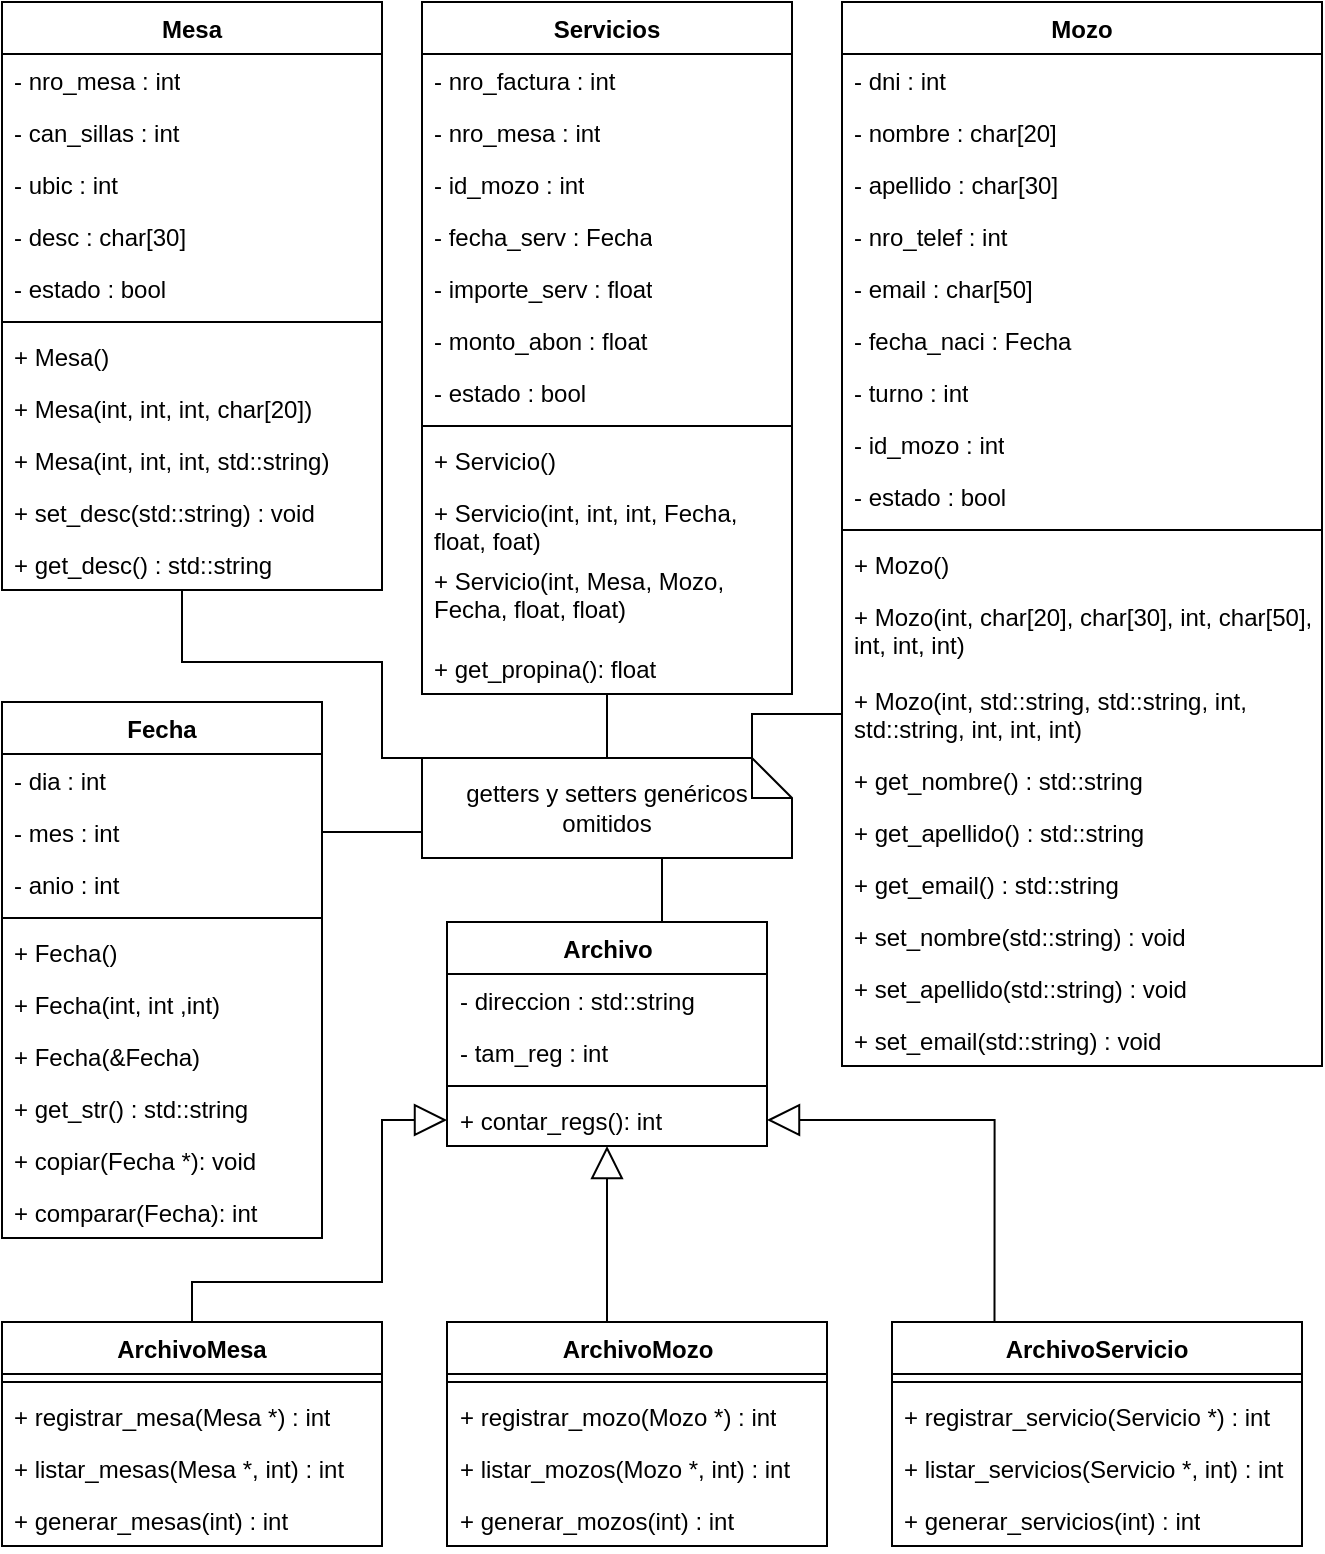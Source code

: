 <mxfile version="27.0.5">
  <diagram id="C5RBs43oDa-KdzZeNtuy" name="Page-1">
    <mxGraphModel dx="1188" dy="708" grid="1" gridSize="10" guides="1" tooltips="1" connect="1" arrows="1" fold="1" page="1" pageScale="1" pageWidth="827" pageHeight="1169" math="0" shadow="0">
      <root>
        <mxCell id="WIyWlLk6GJQsqaUBKTNV-0" />
        <mxCell id="WIyWlLk6GJQsqaUBKTNV-1" parent="WIyWlLk6GJQsqaUBKTNV-0" />
        <mxCell id="6eRX1Ib8_wsgTUHaT6mm-4" value="Mesa" style="swimlane;fontStyle=1;align=center;verticalAlign=top;childLayout=stackLayout;horizontal=1;startSize=26;horizontalStack=0;resizeParent=1;resizeParentMax=0;resizeLast=0;collapsible=1;marginBottom=0;whiteSpace=wrap;html=1;" parent="WIyWlLk6GJQsqaUBKTNV-1" vertex="1">
          <mxGeometry x="90" y="140" width="190" height="294" as="geometry" />
        </mxCell>
        <mxCell id="6eRX1Ib8_wsgTUHaT6mm-5" value="- nro_mesa : int" style="text;strokeColor=none;fillColor=none;align=left;verticalAlign=top;spacingLeft=4;spacingRight=4;overflow=hidden;rotatable=0;points=[[0,0.5],[1,0.5]];portConstraint=eastwest;whiteSpace=wrap;html=1;" parent="6eRX1Ib8_wsgTUHaT6mm-4" vertex="1">
          <mxGeometry y="26" width="190" height="26" as="geometry" />
        </mxCell>
        <mxCell id="6eRX1Ib8_wsgTUHaT6mm-8" value="- can_sillas : int" style="text;strokeColor=none;fillColor=none;align=left;verticalAlign=top;spacingLeft=4;spacingRight=4;overflow=hidden;rotatable=0;points=[[0,0.5],[1,0.5]];portConstraint=eastwest;whiteSpace=wrap;html=1;" parent="6eRX1Ib8_wsgTUHaT6mm-4" vertex="1">
          <mxGeometry y="52" width="190" height="26" as="geometry" />
        </mxCell>
        <mxCell id="6eRX1Ib8_wsgTUHaT6mm-9" value="- ubic : int" style="text;strokeColor=none;fillColor=none;align=left;verticalAlign=top;spacingLeft=4;spacingRight=4;overflow=hidden;rotatable=0;points=[[0,0.5],[1,0.5]];portConstraint=eastwest;whiteSpace=wrap;html=1;" parent="6eRX1Ib8_wsgTUHaT6mm-4" vertex="1">
          <mxGeometry y="78" width="190" height="26" as="geometry" />
        </mxCell>
        <mxCell id="6eRX1Ib8_wsgTUHaT6mm-10" value="- desc : char[30]" style="text;strokeColor=none;fillColor=none;align=left;verticalAlign=top;spacingLeft=4;spacingRight=4;overflow=hidden;rotatable=0;points=[[0,0.5],[1,0.5]];portConstraint=eastwest;whiteSpace=wrap;html=1;" parent="6eRX1Ib8_wsgTUHaT6mm-4" vertex="1">
          <mxGeometry y="104" width="190" height="26" as="geometry" />
        </mxCell>
        <mxCell id="Ps59hAE3gjejq4ruwPgK-1" value="- estado : bool" style="text;strokeColor=none;fillColor=none;align=left;verticalAlign=top;spacingLeft=4;spacingRight=4;overflow=hidden;rotatable=0;points=[[0,0.5],[1,0.5]];portConstraint=eastwest;whiteSpace=wrap;html=1;" vertex="1" parent="6eRX1Ib8_wsgTUHaT6mm-4">
          <mxGeometry y="130" width="190" height="26" as="geometry" />
        </mxCell>
        <mxCell id="6eRX1Ib8_wsgTUHaT6mm-6" value="" style="line;strokeWidth=1;fillColor=none;align=left;verticalAlign=middle;spacingTop=-1;spacingLeft=3;spacingRight=3;rotatable=0;labelPosition=right;points=[];portConstraint=eastwest;strokeColor=inherit;" parent="6eRX1Ib8_wsgTUHaT6mm-4" vertex="1">
          <mxGeometry y="156" width="190" height="8" as="geometry" />
        </mxCell>
        <mxCell id="ePLijicrCCfvKew2fzSt-21" value="+ Mesa()" style="text;strokeColor=none;fillColor=none;align=left;verticalAlign=top;spacingLeft=4;spacingRight=4;overflow=hidden;rotatable=0;points=[[0,0.5],[1,0.5]];portConstraint=eastwest;whiteSpace=wrap;html=1;" parent="6eRX1Ib8_wsgTUHaT6mm-4" vertex="1">
          <mxGeometry y="164" width="190" height="26" as="geometry" />
        </mxCell>
        <mxCell id="6eRX1Ib8_wsgTUHaT6mm-12" value="+ Mesa(int, int, int, char[20])" style="text;strokeColor=none;fillColor=none;align=left;verticalAlign=top;spacingLeft=4;spacingRight=4;overflow=hidden;rotatable=0;points=[[0,0.5],[1,0.5]];portConstraint=eastwest;whiteSpace=wrap;html=1;" parent="6eRX1Ib8_wsgTUHaT6mm-4" vertex="1">
          <mxGeometry y="190" width="190" height="26" as="geometry" />
        </mxCell>
        <mxCell id="6eRX1Ib8_wsgTUHaT6mm-7" value="+ Mesa(int, int, int, std::string)" style="text;strokeColor=none;fillColor=none;align=left;verticalAlign=top;spacingLeft=4;spacingRight=4;overflow=hidden;rotatable=0;points=[[0,0.5],[1,0.5]];portConstraint=eastwest;whiteSpace=wrap;html=1;" parent="6eRX1Ib8_wsgTUHaT6mm-4" vertex="1">
          <mxGeometry y="216" width="190" height="26" as="geometry" />
        </mxCell>
        <mxCell id="ePLijicrCCfvKew2fzSt-29" value="+ set_desc(std::string) : void" style="text;strokeColor=none;fillColor=none;align=left;verticalAlign=top;spacingLeft=4;spacingRight=4;overflow=hidden;rotatable=0;points=[[0,0.5],[1,0.5]];portConstraint=eastwest;whiteSpace=wrap;html=1;" parent="6eRX1Ib8_wsgTUHaT6mm-4" vertex="1">
          <mxGeometry y="242" width="190" height="26" as="geometry" />
        </mxCell>
        <mxCell id="ePLijicrCCfvKew2fzSt-28" value="+ get_desc() : std::string" style="text;strokeColor=none;fillColor=none;align=left;verticalAlign=top;spacingLeft=4;spacingRight=4;overflow=hidden;rotatable=0;points=[[0,0.5],[1,0.5]];portConstraint=eastwest;whiteSpace=wrap;html=1;" parent="6eRX1Ib8_wsgTUHaT6mm-4" vertex="1">
          <mxGeometry y="268" width="190" height="26" as="geometry" />
        </mxCell>
        <mxCell id="vuBcx6geqL2GB_FxBbe_-4" style="edgeStyle=orthogonalEdgeStyle;rounded=0;orthogonalLoop=1;jettySize=auto;html=1;entryX=0;entryY=0.5;entryDx=0;entryDy=0;endArrow=none;startFill=0;exitX=0;exitY=0;exitDx=165;exitDy=0;exitPerimeter=0;" parent="WIyWlLk6GJQsqaUBKTNV-1" source="6eRX1Ib8_wsgTUHaT6mm-14" target="ePLijicrCCfvKew2fzSt-27" edge="1">
          <mxGeometry relative="1" as="geometry">
            <Array as="points">
              <mxPoint x="465" y="496" />
            </Array>
          </mxGeometry>
        </mxCell>
        <mxCell id="6eRX1Ib8_wsgTUHaT6mm-14" value="getters y setters genéricos omitidos" style="shape=note;size=20;whiteSpace=wrap;html=1;" parent="WIyWlLk6GJQsqaUBKTNV-1" vertex="1">
          <mxGeometry x="300" y="518" width="185" height="50" as="geometry" />
        </mxCell>
        <mxCell id="Ps59hAE3gjejq4ruwPgK-4" style="edgeStyle=orthogonalEdgeStyle;rounded=0;orthogonalLoop=1;jettySize=auto;html=1;endArrow=none;startFill=0;" edge="1" parent="WIyWlLk6GJQsqaUBKTNV-1" source="ePLijicrCCfvKew2fzSt-0" target="6eRX1Ib8_wsgTUHaT6mm-14">
          <mxGeometry relative="1" as="geometry" />
        </mxCell>
        <mxCell id="ePLijicrCCfvKew2fzSt-0" value="Servicios" style="swimlane;fontStyle=1;align=center;verticalAlign=top;childLayout=stackLayout;horizontal=1;startSize=26;horizontalStack=0;resizeParent=1;resizeParentMax=0;resizeLast=0;collapsible=1;marginBottom=0;whiteSpace=wrap;html=1;" parent="WIyWlLk6GJQsqaUBKTNV-1" vertex="1">
          <mxGeometry x="300" y="140" width="185" height="346" as="geometry" />
        </mxCell>
        <mxCell id="EA_2zDiLs2bZp8I0szOn-28" value="- nro_factura : int" style="text;strokeColor=none;fillColor=none;align=left;verticalAlign=top;spacingLeft=4;spacingRight=4;overflow=hidden;rotatable=0;points=[[0,0.5],[1,0.5]];portConstraint=eastwest;whiteSpace=wrap;html=1;" parent="ePLijicrCCfvKew2fzSt-0" vertex="1">
          <mxGeometry y="26" width="185" height="26" as="geometry" />
        </mxCell>
        <mxCell id="ePLijicrCCfvKew2fzSt-1" value="- nro_mesa : int" style="text;strokeColor=none;fillColor=none;align=left;verticalAlign=top;spacingLeft=4;spacingRight=4;overflow=hidden;rotatable=0;points=[[0,0.5],[1,0.5]];portConstraint=eastwest;whiteSpace=wrap;html=1;" parent="ePLijicrCCfvKew2fzSt-0" vertex="1">
          <mxGeometry y="52" width="185" height="26" as="geometry" />
        </mxCell>
        <mxCell id="ePLijicrCCfvKew2fzSt-4" value="- id_mozo : int" style="text;strokeColor=none;fillColor=none;align=left;verticalAlign=top;spacingLeft=4;spacingRight=4;overflow=hidden;rotatable=0;points=[[0,0.5],[1,0.5]];portConstraint=eastwest;whiteSpace=wrap;html=1;" parent="ePLijicrCCfvKew2fzSt-0" vertex="1">
          <mxGeometry y="78" width="185" height="26" as="geometry" />
        </mxCell>
        <mxCell id="ePLijicrCCfvKew2fzSt-5" value="- fecha_serv : Fecha" style="text;strokeColor=none;fillColor=none;align=left;verticalAlign=top;spacingLeft=4;spacingRight=4;overflow=hidden;rotatable=0;points=[[0,0.5],[1,0.5]];portConstraint=eastwest;whiteSpace=wrap;html=1;" parent="ePLijicrCCfvKew2fzSt-0" vertex="1">
          <mxGeometry y="104" width="185" height="26" as="geometry" />
        </mxCell>
        <mxCell id="ePLijicrCCfvKew2fzSt-6" value="- importe_serv : float" style="text;strokeColor=none;fillColor=none;align=left;verticalAlign=top;spacingLeft=4;spacingRight=4;overflow=hidden;rotatable=0;points=[[0,0.5],[1,0.5]];portConstraint=eastwest;whiteSpace=wrap;html=1;" parent="ePLijicrCCfvKew2fzSt-0" vertex="1">
          <mxGeometry y="130" width="185" height="26" as="geometry" />
        </mxCell>
        <mxCell id="ePLijicrCCfvKew2fzSt-7" value="- monto_abon : float" style="text;strokeColor=none;fillColor=none;align=left;verticalAlign=top;spacingLeft=4;spacingRight=4;overflow=hidden;rotatable=0;points=[[0,0.5],[1,0.5]];portConstraint=eastwest;whiteSpace=wrap;html=1;" parent="ePLijicrCCfvKew2fzSt-0" vertex="1">
          <mxGeometry y="156" width="185" height="26" as="geometry" />
        </mxCell>
        <mxCell id="Ps59hAE3gjejq4ruwPgK-2" value="- estado : bool" style="text;strokeColor=none;fillColor=none;align=left;verticalAlign=top;spacingLeft=4;spacingRight=4;overflow=hidden;rotatable=0;points=[[0,0.5],[1,0.5]];portConstraint=eastwest;whiteSpace=wrap;html=1;" vertex="1" parent="ePLijicrCCfvKew2fzSt-0">
          <mxGeometry y="182" width="185" height="26" as="geometry" />
        </mxCell>
        <mxCell id="ePLijicrCCfvKew2fzSt-2" value="" style="line;strokeWidth=1;fillColor=none;align=left;verticalAlign=middle;spacingTop=-1;spacingLeft=3;spacingRight=3;rotatable=0;labelPosition=right;points=[];portConstraint=eastwest;strokeColor=inherit;" parent="ePLijicrCCfvKew2fzSt-0" vertex="1">
          <mxGeometry y="208" width="185" height="8" as="geometry" />
        </mxCell>
        <mxCell id="ePLijicrCCfvKew2fzSt-3" value="+ Servicio()" style="text;strokeColor=none;fillColor=none;align=left;verticalAlign=top;spacingLeft=4;spacingRight=4;overflow=hidden;rotatable=0;points=[[0,0.5],[1,0.5]];portConstraint=eastwest;whiteSpace=wrap;html=1;" parent="ePLijicrCCfvKew2fzSt-0" vertex="1">
          <mxGeometry y="216" width="185" height="26" as="geometry" />
        </mxCell>
        <mxCell id="ePLijicrCCfvKew2fzSt-8" value="+ Servicio(int, int, int, Fecha, float, foat)" style="text;strokeColor=none;fillColor=none;align=left;verticalAlign=top;spacingLeft=4;spacingRight=4;overflow=hidden;rotatable=0;points=[[0,0.5],[1,0.5]];portConstraint=eastwest;whiteSpace=wrap;html=1;" parent="ePLijicrCCfvKew2fzSt-0" vertex="1">
          <mxGeometry y="242" width="185" height="34" as="geometry" />
        </mxCell>
        <mxCell id="ePLijicrCCfvKew2fzSt-26" value="+ Servicio(int, Mesa, Mozo, Fecha, float, float)" style="text;strokeColor=none;fillColor=none;align=left;verticalAlign=top;spacingLeft=4;spacingRight=4;overflow=hidden;rotatable=0;points=[[0,0.5],[1,0.5]];portConstraint=eastwest;whiteSpace=wrap;html=1;" parent="ePLijicrCCfvKew2fzSt-0" vertex="1">
          <mxGeometry y="276" width="185" height="44" as="geometry" />
        </mxCell>
        <mxCell id="vuBcx6geqL2GB_FxBbe_-7" value="+ get_propina(): float&amp;nbsp;" style="text;strokeColor=none;fillColor=none;align=left;verticalAlign=top;spacingLeft=4;spacingRight=4;overflow=hidden;rotatable=0;points=[[0,0.5],[1,0.5]];portConstraint=eastwest;whiteSpace=wrap;html=1;" parent="ePLijicrCCfvKew2fzSt-0" vertex="1">
          <mxGeometry y="320" width="185" height="26" as="geometry" />
        </mxCell>
        <mxCell id="ePLijicrCCfvKew2fzSt-10" value="Mozo" style="swimlane;fontStyle=1;align=center;verticalAlign=top;childLayout=stackLayout;horizontal=1;startSize=26;horizontalStack=0;resizeParent=1;resizeParentMax=0;resizeLast=0;collapsible=1;marginBottom=0;whiteSpace=wrap;html=1;" parent="WIyWlLk6GJQsqaUBKTNV-1" vertex="1">
          <mxGeometry x="510" y="140" width="240" height="532" as="geometry" />
        </mxCell>
        <mxCell id="ePLijicrCCfvKew2fzSt-11" value="- dni : int" style="text;strokeColor=none;fillColor=none;align=left;verticalAlign=top;spacingLeft=4;spacingRight=4;overflow=hidden;rotatable=0;points=[[0,0.5],[1,0.5]];portConstraint=eastwest;whiteSpace=wrap;html=1;" parent="ePLijicrCCfvKew2fzSt-10" vertex="1">
          <mxGeometry y="26" width="240" height="26" as="geometry" />
        </mxCell>
        <mxCell id="ePLijicrCCfvKew2fzSt-14" value="- nombre : char[20]" style="text;strokeColor=none;fillColor=none;align=left;verticalAlign=top;spacingLeft=4;spacingRight=4;overflow=hidden;rotatable=0;points=[[0,0.5],[1,0.5]];portConstraint=eastwest;whiteSpace=wrap;html=1;" parent="ePLijicrCCfvKew2fzSt-10" vertex="1">
          <mxGeometry y="52" width="240" height="26" as="geometry" />
        </mxCell>
        <mxCell id="ePLijicrCCfvKew2fzSt-15" value="- apellido : char[30]" style="text;strokeColor=none;fillColor=none;align=left;verticalAlign=top;spacingLeft=4;spacingRight=4;overflow=hidden;rotatable=0;points=[[0,0.5],[1,0.5]];portConstraint=eastwest;whiteSpace=wrap;html=1;" parent="ePLijicrCCfvKew2fzSt-10" vertex="1">
          <mxGeometry y="78" width="240" height="26" as="geometry" />
        </mxCell>
        <mxCell id="ePLijicrCCfvKew2fzSt-16" value="- nro_telef : int" style="text;strokeColor=none;fillColor=none;align=left;verticalAlign=top;spacingLeft=4;spacingRight=4;overflow=hidden;rotatable=0;points=[[0,0.5],[1,0.5]];portConstraint=eastwest;whiteSpace=wrap;html=1;" parent="ePLijicrCCfvKew2fzSt-10" vertex="1">
          <mxGeometry y="104" width="240" height="26" as="geometry" />
        </mxCell>
        <mxCell id="ePLijicrCCfvKew2fzSt-17" value="- email : char[50]" style="text;strokeColor=none;fillColor=none;align=left;verticalAlign=top;spacingLeft=4;spacingRight=4;overflow=hidden;rotatable=0;points=[[0,0.5],[1,0.5]];portConstraint=eastwest;whiteSpace=wrap;html=1;" parent="ePLijicrCCfvKew2fzSt-10" vertex="1">
          <mxGeometry y="130" width="240" height="26" as="geometry" />
        </mxCell>
        <mxCell id="ePLijicrCCfvKew2fzSt-18" value="- fecha_naci : Fecha" style="text;strokeColor=none;fillColor=none;align=left;verticalAlign=top;spacingLeft=4;spacingRight=4;overflow=hidden;rotatable=0;points=[[0,0.5],[1,0.5]];portConstraint=eastwest;whiteSpace=wrap;html=1;" parent="ePLijicrCCfvKew2fzSt-10" vertex="1">
          <mxGeometry y="156" width="240" height="26" as="geometry" />
        </mxCell>
        <mxCell id="ePLijicrCCfvKew2fzSt-19" value="- turno : int" style="text;strokeColor=none;fillColor=none;align=left;verticalAlign=top;spacingLeft=4;spacingRight=4;overflow=hidden;rotatable=0;points=[[0,0.5],[1,0.5]];portConstraint=eastwest;whiteSpace=wrap;html=1;" parent="ePLijicrCCfvKew2fzSt-10" vertex="1">
          <mxGeometry y="182" width="240" height="26" as="geometry" />
        </mxCell>
        <mxCell id="ePLijicrCCfvKew2fzSt-20" value="- id_mozo : int" style="text;strokeColor=none;fillColor=none;align=left;verticalAlign=top;spacingLeft=4;spacingRight=4;overflow=hidden;rotatable=0;points=[[0,0.5],[1,0.5]];portConstraint=eastwest;whiteSpace=wrap;html=1;" parent="ePLijicrCCfvKew2fzSt-10" vertex="1">
          <mxGeometry y="208" width="240" height="26" as="geometry" />
        </mxCell>
        <mxCell id="Ps59hAE3gjejq4ruwPgK-0" value="- estado : bool" style="text;strokeColor=none;fillColor=none;align=left;verticalAlign=top;spacingLeft=4;spacingRight=4;overflow=hidden;rotatable=0;points=[[0,0.5],[1,0.5]];portConstraint=eastwest;whiteSpace=wrap;html=1;" vertex="1" parent="ePLijicrCCfvKew2fzSt-10">
          <mxGeometry y="234" width="240" height="26" as="geometry" />
        </mxCell>
        <mxCell id="ePLijicrCCfvKew2fzSt-12" value="" style="line;strokeWidth=1;fillColor=none;align=left;verticalAlign=middle;spacingTop=-1;spacingLeft=3;spacingRight=3;rotatable=0;labelPosition=right;points=[];portConstraint=eastwest;strokeColor=inherit;" parent="ePLijicrCCfvKew2fzSt-10" vertex="1">
          <mxGeometry y="260" width="240" height="8" as="geometry" />
        </mxCell>
        <mxCell id="ePLijicrCCfvKew2fzSt-13" value="+ Mozo()" style="text;strokeColor=none;fillColor=none;align=left;verticalAlign=top;spacingLeft=4;spacingRight=4;overflow=hidden;rotatable=0;points=[[0,0.5],[1,0.5]];portConstraint=eastwest;whiteSpace=wrap;html=1;" parent="ePLijicrCCfvKew2fzSt-10" vertex="1">
          <mxGeometry y="268" width="240" height="26" as="geometry" />
        </mxCell>
        <mxCell id="ePLijicrCCfvKew2fzSt-22" value="+ Mozo(int, char[20], char[30], int, char[50], int, int, int)" style="text;strokeColor=none;fillColor=none;align=left;verticalAlign=top;spacingLeft=4;spacingRight=4;overflow=hidden;rotatable=0;points=[[0,0.5],[1,0.5]];portConstraint=eastwest;whiteSpace=wrap;html=1;" parent="ePLijicrCCfvKew2fzSt-10" vertex="1">
          <mxGeometry y="294" width="240" height="42" as="geometry" />
        </mxCell>
        <mxCell id="ePLijicrCCfvKew2fzSt-27" value="+ Mozo(int, std::string, std::string, int, std::string, int, int, int)" style="text;strokeColor=none;fillColor=none;align=left;verticalAlign=top;spacingLeft=4;spacingRight=4;overflow=hidden;rotatable=0;points=[[0,0.5],[1,0.5]];portConstraint=eastwest;whiteSpace=wrap;html=1;" parent="ePLijicrCCfvKew2fzSt-10" vertex="1">
          <mxGeometry y="336" width="240" height="40" as="geometry" />
        </mxCell>
        <mxCell id="EA_2zDiLs2bZp8I0szOn-0" value="+ get_nombre() : std::string" style="text;strokeColor=none;fillColor=none;align=left;verticalAlign=top;spacingLeft=4;spacingRight=4;overflow=hidden;rotatable=0;points=[[0,0.5],[1,0.5]];portConstraint=eastwest;whiteSpace=wrap;html=1;" parent="ePLijicrCCfvKew2fzSt-10" vertex="1">
          <mxGeometry y="376" width="240" height="26" as="geometry" />
        </mxCell>
        <mxCell id="EA_2zDiLs2bZp8I0szOn-1" value="+ get_apellido() : std::string" style="text;strokeColor=none;fillColor=none;align=left;verticalAlign=top;spacingLeft=4;spacingRight=4;overflow=hidden;rotatable=0;points=[[0,0.5],[1,0.5]];portConstraint=eastwest;whiteSpace=wrap;html=1;" parent="ePLijicrCCfvKew2fzSt-10" vertex="1">
          <mxGeometry y="402" width="240" height="26" as="geometry" />
        </mxCell>
        <mxCell id="EA_2zDiLs2bZp8I0szOn-2" value="+ get_email() : std::string" style="text;strokeColor=none;fillColor=none;align=left;verticalAlign=top;spacingLeft=4;spacingRight=4;overflow=hidden;rotatable=0;points=[[0,0.5],[1,0.5]];portConstraint=eastwest;whiteSpace=wrap;html=1;" parent="ePLijicrCCfvKew2fzSt-10" vertex="1">
          <mxGeometry y="428" width="240" height="26" as="geometry" />
        </mxCell>
        <mxCell id="EA_2zDiLs2bZp8I0szOn-3" value="+ set_nombre(std::string) : void" style="text;strokeColor=none;fillColor=none;align=left;verticalAlign=top;spacingLeft=4;spacingRight=4;overflow=hidden;rotatable=0;points=[[0,0.5],[1,0.5]];portConstraint=eastwest;whiteSpace=wrap;html=1;" parent="ePLijicrCCfvKew2fzSt-10" vertex="1">
          <mxGeometry y="454" width="240" height="26" as="geometry" />
        </mxCell>
        <mxCell id="EA_2zDiLs2bZp8I0szOn-4" value="+ set_apellido(std::string) : void" style="text;strokeColor=none;fillColor=none;align=left;verticalAlign=top;spacingLeft=4;spacingRight=4;overflow=hidden;rotatable=0;points=[[0,0.5],[1,0.5]];portConstraint=eastwest;whiteSpace=wrap;html=1;" parent="ePLijicrCCfvKew2fzSt-10" vertex="1">
          <mxGeometry y="480" width="240" height="26" as="geometry" />
        </mxCell>
        <mxCell id="EA_2zDiLs2bZp8I0szOn-5" value="+ set_email(std::string) : void" style="text;strokeColor=none;fillColor=none;align=left;verticalAlign=top;spacingLeft=4;spacingRight=4;overflow=hidden;rotatable=0;points=[[0,0.5],[1,0.5]];portConstraint=eastwest;whiteSpace=wrap;html=1;" parent="ePLijicrCCfvKew2fzSt-10" vertex="1">
          <mxGeometry y="506" width="240" height="26" as="geometry" />
        </mxCell>
        <mxCell id="EA_2zDiLs2bZp8I0szOn-6" value="Fecha" style="swimlane;fontStyle=1;align=center;verticalAlign=top;childLayout=stackLayout;horizontal=1;startSize=26;horizontalStack=0;resizeParent=1;resizeParentMax=0;resizeLast=0;collapsible=1;marginBottom=0;whiteSpace=wrap;html=1;" parent="WIyWlLk6GJQsqaUBKTNV-1" vertex="1">
          <mxGeometry x="90" y="490" width="160" height="268" as="geometry" />
        </mxCell>
        <mxCell id="EA_2zDiLs2bZp8I0szOn-7" value="- dia : int" style="text;strokeColor=none;fillColor=none;align=left;verticalAlign=top;spacingLeft=4;spacingRight=4;overflow=hidden;rotatable=0;points=[[0,0.5],[1,0.5]];portConstraint=eastwest;whiteSpace=wrap;html=1;" parent="EA_2zDiLs2bZp8I0szOn-6" vertex="1">
          <mxGeometry y="26" width="160" height="26" as="geometry" />
        </mxCell>
        <mxCell id="EA_2zDiLs2bZp8I0szOn-10" value="- mes : int" style="text;strokeColor=none;fillColor=none;align=left;verticalAlign=top;spacingLeft=4;spacingRight=4;overflow=hidden;rotatable=0;points=[[0,0.5],[1,0.5]];portConstraint=eastwest;whiteSpace=wrap;html=1;" parent="EA_2zDiLs2bZp8I0szOn-6" vertex="1">
          <mxGeometry y="52" width="160" height="26" as="geometry" />
        </mxCell>
        <mxCell id="EA_2zDiLs2bZp8I0szOn-11" value="- anio : int" style="text;strokeColor=none;fillColor=none;align=left;verticalAlign=top;spacingLeft=4;spacingRight=4;overflow=hidden;rotatable=0;points=[[0,0.5],[1,0.5]];portConstraint=eastwest;whiteSpace=wrap;html=1;" parent="EA_2zDiLs2bZp8I0szOn-6" vertex="1">
          <mxGeometry y="78" width="160" height="26" as="geometry" />
        </mxCell>
        <mxCell id="EA_2zDiLs2bZp8I0szOn-8" value="" style="line;strokeWidth=1;fillColor=none;align=left;verticalAlign=middle;spacingTop=-1;spacingLeft=3;spacingRight=3;rotatable=0;labelPosition=right;points=[];portConstraint=eastwest;strokeColor=inherit;" parent="EA_2zDiLs2bZp8I0szOn-6" vertex="1">
          <mxGeometry y="104" width="160" height="8" as="geometry" />
        </mxCell>
        <mxCell id="EA_2zDiLs2bZp8I0szOn-9" value="+ Fecha()" style="text;strokeColor=none;fillColor=none;align=left;verticalAlign=top;spacingLeft=4;spacingRight=4;overflow=hidden;rotatable=0;points=[[0,0.5],[1,0.5]];portConstraint=eastwest;whiteSpace=wrap;html=1;" parent="EA_2zDiLs2bZp8I0szOn-6" vertex="1">
          <mxGeometry y="112" width="160" height="26" as="geometry" />
        </mxCell>
        <mxCell id="EA_2zDiLs2bZp8I0szOn-12" value="+ Fecha(int, int ,int)" style="text;strokeColor=none;fillColor=none;align=left;verticalAlign=top;spacingLeft=4;spacingRight=4;overflow=hidden;rotatable=0;points=[[0,0.5],[1,0.5]];portConstraint=eastwest;whiteSpace=wrap;html=1;" parent="EA_2zDiLs2bZp8I0szOn-6" vertex="1">
          <mxGeometry y="138" width="160" height="26" as="geometry" />
        </mxCell>
        <mxCell id="vuBcx6geqL2GB_FxBbe_-3" value="+ Fecha(&amp;amp;Fecha)" style="text;strokeColor=none;fillColor=none;align=left;verticalAlign=top;spacingLeft=4;spacingRight=4;overflow=hidden;rotatable=0;points=[[0,0.5],[1,0.5]];portConstraint=eastwest;whiteSpace=wrap;html=1;" parent="EA_2zDiLs2bZp8I0szOn-6" vertex="1">
          <mxGeometry y="164" width="160" height="26" as="geometry" />
        </mxCell>
        <mxCell id="vuBcx6geqL2GB_FxBbe_-0" value="+ get_str() : std::string" style="text;strokeColor=none;fillColor=none;align=left;verticalAlign=top;spacingLeft=4;spacingRight=4;overflow=hidden;rotatable=0;points=[[0,0.5],[1,0.5]];portConstraint=eastwest;whiteSpace=wrap;html=1;" parent="EA_2zDiLs2bZp8I0szOn-6" vertex="1">
          <mxGeometry y="190" width="160" height="26" as="geometry" />
        </mxCell>
        <mxCell id="vuBcx6geqL2GB_FxBbe_-8" value="+ copiar(Fecha *): void" style="text;strokeColor=none;fillColor=none;align=left;verticalAlign=top;spacingLeft=4;spacingRight=4;overflow=hidden;rotatable=0;points=[[0,0.5],[1,0.5]];portConstraint=eastwest;whiteSpace=wrap;html=1;" parent="EA_2zDiLs2bZp8I0szOn-6" vertex="1">
          <mxGeometry y="216" width="160" height="26" as="geometry" />
        </mxCell>
        <mxCell id="j158cpId6UVIuKhUc8E8-0" value="+ comparar(Fecha): int" style="text;strokeColor=none;fillColor=none;align=left;verticalAlign=top;spacingLeft=4;spacingRight=4;overflow=hidden;rotatable=0;points=[[0,0.5],[1,0.5]];portConstraint=eastwest;whiteSpace=wrap;html=1;" parent="EA_2zDiLs2bZp8I0szOn-6" vertex="1">
          <mxGeometry y="242" width="160" height="26" as="geometry" />
        </mxCell>
        <mxCell id="vuBcx6geqL2GB_FxBbe_-5" style="edgeStyle=orthogonalEdgeStyle;rounded=0;orthogonalLoop=1;jettySize=auto;html=1;entryX=0;entryY=0;entryDx=0;entryDy=0;entryPerimeter=0;endArrow=none;startFill=0;" parent="WIyWlLk6GJQsqaUBKTNV-1" source="6eRX1Ib8_wsgTUHaT6mm-4" target="6eRX1Ib8_wsgTUHaT6mm-14" edge="1">
          <mxGeometry relative="1" as="geometry">
            <Array as="points">
              <mxPoint x="180" y="470" />
              <mxPoint x="280" y="470" />
              <mxPoint x="280" y="518" />
            </Array>
          </mxGeometry>
        </mxCell>
        <mxCell id="vuBcx6geqL2GB_FxBbe_-6" style="edgeStyle=orthogonalEdgeStyle;rounded=0;orthogonalLoop=1;jettySize=auto;html=1;entryX=0;entryY=0.5;entryDx=0;entryDy=0;entryPerimeter=0;endArrow=none;startFill=0;exitX=1;exitY=0.5;exitDx=0;exitDy=0;" parent="WIyWlLk6GJQsqaUBKTNV-1" source="EA_2zDiLs2bZp8I0szOn-10" target="6eRX1Ib8_wsgTUHaT6mm-14" edge="1">
          <mxGeometry relative="1" as="geometry">
            <Array as="points">
              <mxPoint x="300" y="555" />
            </Array>
          </mxGeometry>
        </mxCell>
        <mxCell id="j158cpId6UVIuKhUc8E8-29" style="edgeStyle=orthogonalEdgeStyle;rounded=0;orthogonalLoop=1;jettySize=auto;html=1;entryX=0.25;entryY=0;entryDx=0;entryDy=0;endArrow=none;startFill=0;startArrow=block;startSize=14;" parent="WIyWlLk6GJQsqaUBKTNV-1" source="j158cpId6UVIuKhUc8E8-1" target="j158cpId6UVIuKhUc8E8-17" edge="1">
          <mxGeometry relative="1" as="geometry">
            <Array as="points">
              <mxPoint x="393" y="800" />
            </Array>
          </mxGeometry>
        </mxCell>
        <mxCell id="j158cpId6UVIuKhUc8E8-31" style="edgeStyle=orthogonalEdgeStyle;rounded=0;orthogonalLoop=1;jettySize=auto;html=1;endArrow=none;startFill=0;" parent="WIyWlLk6GJQsqaUBKTNV-1" source="j158cpId6UVIuKhUc8E8-1" target="6eRX1Ib8_wsgTUHaT6mm-14" edge="1">
          <mxGeometry relative="1" as="geometry">
            <Array as="points">
              <mxPoint x="420" y="570" />
              <mxPoint x="420" y="570" />
            </Array>
          </mxGeometry>
        </mxCell>
        <mxCell id="j158cpId6UVIuKhUc8E8-1" value="Archivo" style="swimlane;fontStyle=1;align=center;verticalAlign=top;childLayout=stackLayout;horizontal=1;startSize=26;horizontalStack=0;resizeParent=1;resizeParentMax=0;resizeLast=0;collapsible=1;marginBottom=0;whiteSpace=wrap;html=1;" parent="WIyWlLk6GJQsqaUBKTNV-1" vertex="1">
          <mxGeometry x="312.5" y="600" width="160" height="112" as="geometry" />
        </mxCell>
        <mxCell id="j158cpId6UVIuKhUc8E8-2" value="- direccion : std::string" style="text;strokeColor=none;fillColor=none;align=left;verticalAlign=top;spacingLeft=4;spacingRight=4;overflow=hidden;rotatable=0;points=[[0,0.5],[1,0.5]];portConstraint=eastwest;whiteSpace=wrap;html=1;" parent="j158cpId6UVIuKhUc8E8-1" vertex="1">
          <mxGeometry y="26" width="160" height="26" as="geometry" />
        </mxCell>
        <mxCell id="j158cpId6UVIuKhUc8E8-5" value="- tam_reg : int" style="text;strokeColor=none;fillColor=none;align=left;verticalAlign=top;spacingLeft=4;spacingRight=4;overflow=hidden;rotatable=0;points=[[0,0.5],[1,0.5]];portConstraint=eastwest;whiteSpace=wrap;html=1;" parent="j158cpId6UVIuKhUc8E8-1" vertex="1">
          <mxGeometry y="52" width="160" height="26" as="geometry" />
        </mxCell>
        <mxCell id="j158cpId6UVIuKhUc8E8-3" value="" style="line;strokeWidth=1;fillColor=none;align=left;verticalAlign=middle;spacingTop=-1;spacingLeft=3;spacingRight=3;rotatable=0;labelPosition=right;points=[];portConstraint=eastwest;strokeColor=inherit;" parent="j158cpId6UVIuKhUc8E8-1" vertex="1">
          <mxGeometry y="78" width="160" height="8" as="geometry" />
        </mxCell>
        <mxCell id="j158cpId6UVIuKhUc8E8-4" value="+ contar_regs(): int" style="text;strokeColor=none;fillColor=none;align=left;verticalAlign=top;spacingLeft=4;spacingRight=4;overflow=hidden;rotatable=0;points=[[0,0.5],[1,0.5]];portConstraint=eastwest;whiteSpace=wrap;html=1;" parent="j158cpId6UVIuKhUc8E8-1" vertex="1">
          <mxGeometry y="86" width="160" height="26" as="geometry" />
        </mxCell>
        <mxCell id="j158cpId6UVIuKhUc8E8-27" style="edgeStyle=orthogonalEdgeStyle;rounded=0;orthogonalLoop=1;jettySize=auto;html=1;entryX=0;entryY=0.5;entryDx=0;entryDy=0;endArrow=block;endFill=0;endSize=14;" parent="WIyWlLk6GJQsqaUBKTNV-1" source="j158cpId6UVIuKhUc8E8-11" target="j158cpId6UVIuKhUc8E8-4" edge="1">
          <mxGeometry relative="1" as="geometry">
            <Array as="points">
              <mxPoint x="185" y="780" />
              <mxPoint x="280" y="780" />
              <mxPoint x="280" y="699" />
            </Array>
          </mxGeometry>
        </mxCell>
        <mxCell id="j158cpId6UVIuKhUc8E8-11" value="ArchivoMesa" style="swimlane;fontStyle=1;align=center;verticalAlign=top;childLayout=stackLayout;horizontal=1;startSize=26;horizontalStack=0;resizeParent=1;resizeParentMax=0;resizeLast=0;collapsible=1;marginBottom=0;whiteSpace=wrap;html=1;" parent="WIyWlLk6GJQsqaUBKTNV-1" vertex="1">
          <mxGeometry x="90" y="800" width="190" height="112" as="geometry" />
        </mxCell>
        <mxCell id="j158cpId6UVIuKhUc8E8-13" value="" style="line;strokeWidth=1;fillColor=none;align=left;verticalAlign=middle;spacingTop=-1;spacingLeft=3;spacingRight=3;rotatable=0;labelPosition=right;points=[];portConstraint=eastwest;strokeColor=inherit;" parent="j158cpId6UVIuKhUc8E8-11" vertex="1">
          <mxGeometry y="26" width="190" height="8" as="geometry" />
        </mxCell>
        <mxCell id="j158cpId6UVIuKhUc8E8-14" value="+ registrar_mesa(Mesa *) : int" style="text;strokeColor=none;fillColor=none;align=left;verticalAlign=top;spacingLeft=4;spacingRight=4;overflow=hidden;rotatable=0;points=[[0,0.5],[1,0.5]];portConstraint=eastwest;whiteSpace=wrap;html=1;" parent="j158cpId6UVIuKhUc8E8-11" vertex="1">
          <mxGeometry y="34" width="190" height="26" as="geometry" />
        </mxCell>
        <mxCell id="j158cpId6UVIuKhUc8E8-15" value="+ listar_mesas(Mesa *, int) : int" style="text;strokeColor=none;fillColor=none;align=left;verticalAlign=top;spacingLeft=4;spacingRight=4;overflow=hidden;rotatable=0;points=[[0,0.5],[1,0.5]];portConstraint=eastwest;whiteSpace=wrap;html=1;" parent="j158cpId6UVIuKhUc8E8-11" vertex="1">
          <mxGeometry y="60" width="190" height="26" as="geometry" />
        </mxCell>
        <mxCell id="j158cpId6UVIuKhUc8E8-16" value="+ generar_mesas(int) : int" style="text;strokeColor=none;fillColor=none;align=left;verticalAlign=top;spacingLeft=4;spacingRight=4;overflow=hidden;rotatable=0;points=[[0,0.5],[1,0.5]];portConstraint=eastwest;whiteSpace=wrap;html=1;" parent="j158cpId6UVIuKhUc8E8-11" vertex="1">
          <mxGeometry y="86" width="190" height="26" as="geometry" />
        </mxCell>
        <mxCell id="j158cpId6UVIuKhUc8E8-17" value="ArchivoMozo" style="swimlane;fontStyle=1;align=center;verticalAlign=top;childLayout=stackLayout;horizontal=1;startSize=26;horizontalStack=0;resizeParent=1;resizeParentMax=0;resizeLast=0;collapsible=1;marginBottom=0;whiteSpace=wrap;html=1;" parent="WIyWlLk6GJQsqaUBKTNV-1" vertex="1">
          <mxGeometry x="312.5" y="800" width="190" height="112" as="geometry" />
        </mxCell>
        <mxCell id="j158cpId6UVIuKhUc8E8-18" value="" style="line;strokeWidth=1;fillColor=none;align=left;verticalAlign=middle;spacingTop=-1;spacingLeft=3;spacingRight=3;rotatable=0;labelPosition=right;points=[];portConstraint=eastwest;strokeColor=inherit;" parent="j158cpId6UVIuKhUc8E8-17" vertex="1">
          <mxGeometry y="26" width="190" height="8" as="geometry" />
        </mxCell>
        <mxCell id="j158cpId6UVIuKhUc8E8-19" value="+ registrar_mozo(Mozo *) : int" style="text;strokeColor=none;fillColor=none;align=left;verticalAlign=top;spacingLeft=4;spacingRight=4;overflow=hidden;rotatable=0;points=[[0,0.5],[1,0.5]];portConstraint=eastwest;whiteSpace=wrap;html=1;" parent="j158cpId6UVIuKhUc8E8-17" vertex="1">
          <mxGeometry y="34" width="190" height="26" as="geometry" />
        </mxCell>
        <mxCell id="j158cpId6UVIuKhUc8E8-20" value="+ listar_mozos(Mozo *, int) : int" style="text;strokeColor=none;fillColor=none;align=left;verticalAlign=top;spacingLeft=4;spacingRight=4;overflow=hidden;rotatable=0;points=[[0,0.5],[1,0.5]];portConstraint=eastwest;whiteSpace=wrap;html=1;" parent="j158cpId6UVIuKhUc8E8-17" vertex="1">
          <mxGeometry y="60" width="190" height="26" as="geometry" />
        </mxCell>
        <mxCell id="j158cpId6UVIuKhUc8E8-21" value="+ generar_mozos(int) : int" style="text;strokeColor=none;fillColor=none;align=left;verticalAlign=top;spacingLeft=4;spacingRight=4;overflow=hidden;rotatable=0;points=[[0,0.5],[1,0.5]];portConstraint=eastwest;whiteSpace=wrap;html=1;" parent="j158cpId6UVIuKhUc8E8-17" vertex="1">
          <mxGeometry y="86" width="190" height="26" as="geometry" />
        </mxCell>
        <mxCell id="j158cpId6UVIuKhUc8E8-22" value="ArchivoServicio" style="swimlane;fontStyle=1;align=center;verticalAlign=top;childLayout=stackLayout;horizontal=1;startSize=26;horizontalStack=0;resizeParent=1;resizeParentMax=0;resizeLast=0;collapsible=1;marginBottom=0;whiteSpace=wrap;html=1;" parent="WIyWlLk6GJQsqaUBKTNV-1" vertex="1">
          <mxGeometry x="535" y="800" width="205" height="112" as="geometry" />
        </mxCell>
        <mxCell id="j158cpId6UVIuKhUc8E8-23" value="" style="line;strokeWidth=1;fillColor=none;align=left;verticalAlign=middle;spacingTop=-1;spacingLeft=3;spacingRight=3;rotatable=0;labelPosition=right;points=[];portConstraint=eastwest;strokeColor=inherit;" parent="j158cpId6UVIuKhUc8E8-22" vertex="1">
          <mxGeometry y="26" width="205" height="8" as="geometry" />
        </mxCell>
        <mxCell id="j158cpId6UVIuKhUc8E8-24" value="+ registrar_servicio(Servicio *) : int" style="text;strokeColor=none;fillColor=none;align=left;verticalAlign=top;spacingLeft=4;spacingRight=4;overflow=hidden;rotatable=0;points=[[0,0.5],[1,0.5]];portConstraint=eastwest;whiteSpace=wrap;html=1;" parent="j158cpId6UVIuKhUc8E8-22" vertex="1">
          <mxGeometry y="34" width="205" height="26" as="geometry" />
        </mxCell>
        <mxCell id="j158cpId6UVIuKhUc8E8-25" value="+ listar_servicios(Servicio *, int) : int" style="text;strokeColor=none;fillColor=none;align=left;verticalAlign=top;spacingLeft=4;spacingRight=4;overflow=hidden;rotatable=0;points=[[0,0.5],[1,0.5]];portConstraint=eastwest;whiteSpace=wrap;html=1;" parent="j158cpId6UVIuKhUc8E8-22" vertex="1">
          <mxGeometry y="60" width="205" height="26" as="geometry" />
        </mxCell>
        <mxCell id="j158cpId6UVIuKhUc8E8-26" value="+ generar_servicios(int) : int" style="text;strokeColor=none;fillColor=none;align=left;verticalAlign=top;spacingLeft=4;spacingRight=4;overflow=hidden;rotatable=0;points=[[0,0.5],[1,0.5]];portConstraint=eastwest;whiteSpace=wrap;html=1;" parent="j158cpId6UVIuKhUc8E8-22" vertex="1">
          <mxGeometry y="86" width="205" height="26" as="geometry" />
        </mxCell>
        <mxCell id="j158cpId6UVIuKhUc8E8-30" style="edgeStyle=orthogonalEdgeStyle;rounded=0;orthogonalLoop=1;jettySize=auto;html=1;entryX=0.25;entryY=0;entryDx=0;entryDy=0;startArrow=block;startFill=0;startSize=14;endArrow=none;" parent="WIyWlLk6GJQsqaUBKTNV-1" source="j158cpId6UVIuKhUc8E8-4" target="j158cpId6UVIuKhUc8E8-22" edge="1">
          <mxGeometry relative="1" as="geometry" />
        </mxCell>
      </root>
    </mxGraphModel>
  </diagram>
</mxfile>
